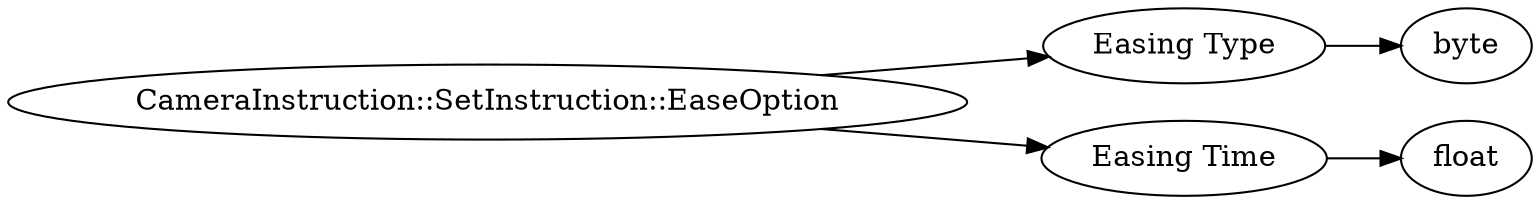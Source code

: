 digraph "CameraInstruction::SetInstruction::EaseOption" {
rankdir = LR
16
16 -> 17
17 -> 18
16 -> 19
19 -> 20

16 [label="CameraInstruction::SetInstruction::EaseOption",comment="name: \"CameraInstruction::SetInstruction::EaseOption\", typeName: \"\", id: 16, branchId: 0, recurseId: -1, attributes: 0, notes: \"\""];
17 [label="Easing Type",comment="name: \"Easing Type\", typeName: \"\", id: 17, branchId: 0, recurseId: -1, attributes: 0, notes: \"\""];
18 [label="byte",comment="name: \"byte\", typeName: \"\", id: 18, branchId: 0, recurseId: -1, attributes: 512, notes: \"\""];
19 [label="Easing Time",comment="name: \"Easing Time\", typeName: \"\", id: 19, branchId: 0, recurseId: -1, attributes: 0, notes: \"\""];
20 [label="float",comment="name: \"float\", typeName: \"\", id: 20, branchId: 0, recurseId: -1, attributes: 512, notes: \"\""];
{ rank = max;18;20}

}
